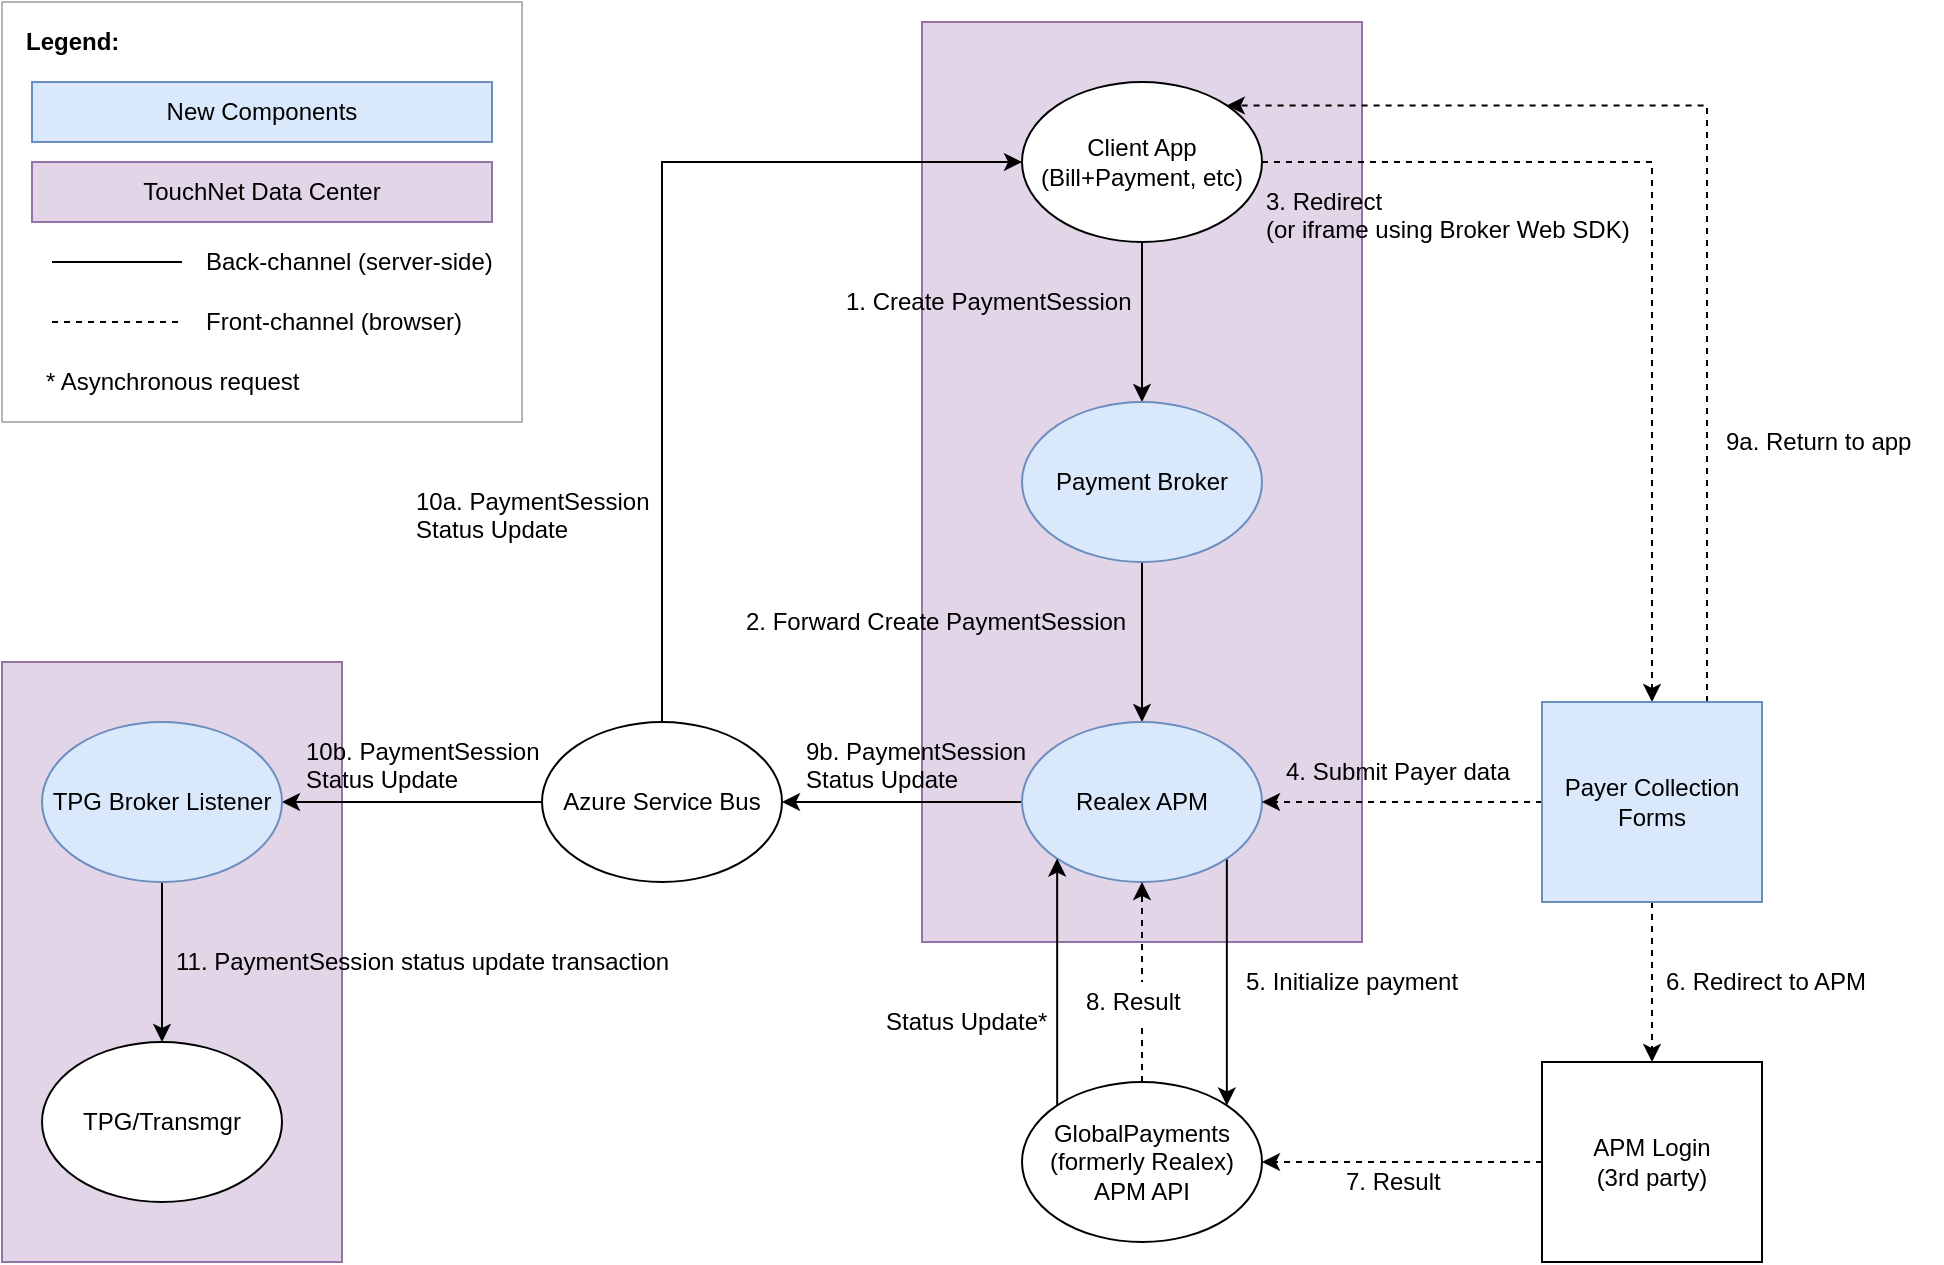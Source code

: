 <mxfile version="12.2.3" type="device" pages="1"><diagram id="I8nUCiBNdSoWnWXdiyUj" name="Page-1"><mxGraphModel dx="1026" dy="691" grid="1" gridSize="10" guides="1" tooltips="1" connect="1" arrows="1" fold="1" page="1" pageScale="1" pageWidth="4681" pageHeight="3300" math="0" shadow="0"><root><mxCell id="0"/><mxCell id="1" parent="0"/><mxCell id="zSXfUkyUwFa56851MBdl-5" value="" style="rounded=0;whiteSpace=wrap;html=1;strokeWidth=1;fontColor=#B3B3B3;labelBorderColor=#999999;strokeColor=#B3B3B3;" vertex="1" parent="1"><mxGeometry y="20" width="260" height="210" as="geometry"/></mxCell><mxCell id="_7PCFNHWs3l2kdariUNc-2" value="" style="rounded=0;whiteSpace=wrap;html=1;fillColor=#e1d5e7;strokeColor=#9673a6;" parent="1" vertex="1"><mxGeometry y="350" width="170" height="300" as="geometry"/></mxCell><mxCell id="_7PCFNHWs3l2kdariUNc-1" value="" style="rounded=0;whiteSpace=wrap;html=1;fillColor=#e1d5e7;strokeColor=#9673a6;" parent="1" vertex="1"><mxGeometry x="460" y="30" width="220" height="460" as="geometry"/></mxCell><mxCell id="HspAGxg5E6Kib-pEwY9l-3" value="" style="edgeStyle=orthogonalEdgeStyle;rounded=0;orthogonalLoop=1;jettySize=auto;html=1;" parent="1" source="HspAGxg5E6Kib-pEwY9l-1" target="HspAGxg5E6Kib-pEwY9l-2" edge="1"><mxGeometry relative="1" as="geometry"/></mxCell><mxCell id="HspAGxg5E6Kib-pEwY9l-19" value="" style="edgeStyle=orthogonalEdgeStyle;rounded=0;orthogonalLoop=1;jettySize=auto;html=1;entryX=0.5;entryY=0;entryDx=0;entryDy=0;dashed=1;" parent="1" source="HspAGxg5E6Kib-pEwY9l-1" target="HspAGxg5E6Kib-pEwY9l-13" edge="1"><mxGeometry relative="1" as="geometry"><mxPoint x="710" y="100" as="targetPoint"/></mxGeometry></mxCell><mxCell id="HspAGxg5E6Kib-pEwY9l-1" value="Client App&lt;br&gt;(Bill+Payment, etc)" style="ellipse;whiteSpace=wrap;html=1;" parent="1" vertex="1"><mxGeometry x="510" y="60" width="120" height="80" as="geometry"/></mxCell><mxCell id="HspAGxg5E6Kib-pEwY9l-5" value="" style="edgeStyle=orthogonalEdgeStyle;rounded=0;orthogonalLoop=1;jettySize=auto;html=1;" parent="1" source="HspAGxg5E6Kib-pEwY9l-2" target="HspAGxg5E6Kib-pEwY9l-4" edge="1"><mxGeometry relative="1" as="geometry"/></mxCell><mxCell id="HspAGxg5E6Kib-pEwY9l-2" value="Payment Broker" style="ellipse;whiteSpace=wrap;html=1;strokeWidth=1;fillColor=#dae8fc;strokeColor=#6c8ebf;" parent="1" vertex="1"><mxGeometry x="510" y="220" width="120" height="80" as="geometry"/></mxCell><mxCell id="HspAGxg5E6Kib-pEwY9l-7" value="" style="edgeStyle=orthogonalEdgeStyle;rounded=0;orthogonalLoop=1;jettySize=auto;html=1;exitX=1;exitY=1;exitDx=0;exitDy=0;entryX=1;entryY=0;entryDx=0;entryDy=0;" parent="1" source="HspAGxg5E6Kib-pEwY9l-4" target="HspAGxg5E6Kib-pEwY9l-6" edge="1"><mxGeometry relative="1" as="geometry"/></mxCell><mxCell id="HspAGxg5E6Kib-pEwY9l-10" value="" style="edgeStyle=orthogonalEdgeStyle;rounded=0;orthogonalLoop=1;jettySize=auto;html=1;" parent="1" source="HspAGxg5E6Kib-pEwY9l-4" target="HspAGxg5E6Kib-pEwY9l-9" edge="1"><mxGeometry relative="1" as="geometry"/></mxCell><mxCell id="HspAGxg5E6Kib-pEwY9l-4" value="Realex APM" style="ellipse;whiteSpace=wrap;html=1;strokeWidth=1;fillColor=#dae8fc;strokeColor=#6c8ebf;" parent="1" vertex="1"><mxGeometry x="510" y="380" width="120" height="80" as="geometry"/></mxCell><mxCell id="HspAGxg5E6Kib-pEwY9l-12" value="" style="edgeStyle=orthogonalEdgeStyle;rounded=0;orthogonalLoop=1;jettySize=auto;html=1;" parent="1" source="HspAGxg5E6Kib-pEwY9l-9" target="HspAGxg5E6Kib-pEwY9l-11" edge="1"><mxGeometry relative="1" as="geometry"/></mxCell><mxCell id="HspAGxg5E6Kib-pEwY9l-55" value="" style="edgeStyle=orthogonalEdgeStyle;rounded=0;orthogonalLoop=1;jettySize=auto;html=1;entryX=0;entryY=0.5;entryDx=0;entryDy=0;" parent="1" source="HspAGxg5E6Kib-pEwY9l-9" target="HspAGxg5E6Kib-pEwY9l-1" edge="1"><mxGeometry relative="1" as="geometry"><mxPoint x="330" y="300" as="targetPoint"/><Array as="points"><mxPoint x="330" y="100"/></Array></mxGeometry></mxCell><mxCell id="HspAGxg5E6Kib-pEwY9l-9" value="Azure Service Bus" style="ellipse;whiteSpace=wrap;html=1;" parent="1" vertex="1"><mxGeometry x="270" y="380" width="120" height="80" as="geometry"/></mxCell><mxCell id="HspAGxg5E6Kib-pEwY9l-39" value="" style="edgeStyle=orthogonalEdgeStyle;rounded=0;orthogonalLoop=1;jettySize=auto;html=1;" parent="1" source="HspAGxg5E6Kib-pEwY9l-11" target="HspAGxg5E6Kib-pEwY9l-38" edge="1"><mxGeometry relative="1" as="geometry"/></mxCell><mxCell id="HspAGxg5E6Kib-pEwY9l-11" value="TPG Broker Listener" style="ellipse;whiteSpace=wrap;html=1;strokeWidth=1;fillColor=#dae8fc;strokeColor=#6c8ebf;" parent="1" vertex="1"><mxGeometry x="20" y="380" width="120" height="80" as="geometry"/></mxCell><mxCell id="HspAGxg5E6Kib-pEwY9l-38" value="TPG/Transmgr" style="ellipse;whiteSpace=wrap;html=1;" parent="1" vertex="1"><mxGeometry x="20" y="540" width="120" height="80" as="geometry"/></mxCell><mxCell id="HspAGxg5E6Kib-pEwY9l-33" style="edgeStyle=orthogonalEdgeStyle;rounded=0;orthogonalLoop=1;jettySize=auto;html=1;exitX=0.5;exitY=0;exitDx=0;exitDy=0;entryX=0.5;entryY=1;entryDx=0;entryDy=0;dashed=1;" parent="1" source="HspAGxg5E6Kib-pEwY9l-6" target="HspAGxg5E6Kib-pEwY9l-4" edge="1"><mxGeometry relative="1" as="geometry"/></mxCell><mxCell id="zSXfUkyUwFa56851MBdl-9" style="edgeStyle=orthogonalEdgeStyle;rounded=0;orthogonalLoop=1;jettySize=auto;html=1;exitX=0;exitY=0;exitDx=0;exitDy=0;entryX=0;entryY=1;entryDx=0;entryDy=0;" edge="1" parent="1" source="HspAGxg5E6Kib-pEwY9l-6" target="HspAGxg5E6Kib-pEwY9l-4"><mxGeometry relative="1" as="geometry"><Array as="points"/></mxGeometry></mxCell><mxCell id="HspAGxg5E6Kib-pEwY9l-6" value="GlobalPayments (formerly Realex) APM API" style="ellipse;whiteSpace=wrap;html=1;" parent="1" vertex="1"><mxGeometry x="510" y="560" width="120" height="80" as="geometry"/></mxCell><mxCell id="HspAGxg5E6Kib-pEwY9l-16" value="" style="edgeStyle=orthogonalEdgeStyle;rounded=0;orthogonalLoop=1;jettySize=auto;html=1;dashed=1;" parent="1" source="HspAGxg5E6Kib-pEwY9l-13" target="HspAGxg5E6Kib-pEwY9l-4" edge="1"><mxGeometry relative="1" as="geometry"/></mxCell><mxCell id="HspAGxg5E6Kib-pEwY9l-27" value="" style="edgeStyle=orthogonalEdgeStyle;rounded=0;orthogonalLoop=1;jettySize=auto;html=1;dashed=1;" parent="1" source="HspAGxg5E6Kib-pEwY9l-13" target="HspAGxg5E6Kib-pEwY9l-26" edge="1"><mxGeometry relative="1" as="geometry"/></mxCell><mxCell id="HspAGxg5E6Kib-pEwY9l-43" style="edgeStyle=orthogonalEdgeStyle;rounded=0;orthogonalLoop=1;jettySize=auto;html=1;exitX=0.75;exitY=0;exitDx=0;exitDy=0;entryX=1;entryY=0;entryDx=0;entryDy=0;dashed=1;" parent="1" source="HspAGxg5E6Kib-pEwY9l-13" target="HspAGxg5E6Kib-pEwY9l-1" edge="1"><mxGeometry relative="1" as="geometry"><Array as="points"><mxPoint x="853" y="72"/></Array></mxGeometry></mxCell><mxCell id="HspAGxg5E6Kib-pEwY9l-13" value="Payer Collection Forms" style="rounded=0;whiteSpace=wrap;html=1;strokeWidth=1;fillColor=#dae8fc;strokeColor=#6c8ebf;" parent="1" vertex="1"><mxGeometry x="770" y="370" width="110" height="100" as="geometry"/></mxCell><mxCell id="HspAGxg5E6Kib-pEwY9l-30" value="" style="edgeStyle=orthogonalEdgeStyle;rounded=0;orthogonalLoop=1;jettySize=auto;html=1;entryX=1;entryY=0.5;entryDx=0;entryDy=0;dashed=1;" parent="1" source="HspAGxg5E6Kib-pEwY9l-26" target="HspAGxg5E6Kib-pEwY9l-6" edge="1"><mxGeometry relative="1" as="geometry"><mxPoint x="690" y="600" as="targetPoint"/></mxGeometry></mxCell><mxCell id="HspAGxg5E6Kib-pEwY9l-26" value="APM Login&lt;br&gt;(3rd party)" style="rounded=0;whiteSpace=wrap;html=1;" parent="1" vertex="1"><mxGeometry x="770" y="550" width="110" height="100" as="geometry"/></mxCell><mxCell id="HspAGxg5E6Kib-pEwY9l-17" value="1. Create PaymentSession" style="text;html=1;resizable=0;points=[];autosize=1;align=left;verticalAlign=top;spacingTop=-4;" parent="1" vertex="1"><mxGeometry x="420" y="160" width="160" height="20" as="geometry"/></mxCell><mxCell id="HspAGxg5E6Kib-pEwY9l-20" value="3. Redirect&lt;br&gt;(or iframe using Broker Web SDK)" style="text;html=1;resizable=0;points=[];autosize=1;align=left;verticalAlign=top;spacingTop=-4;" parent="1" vertex="1"><mxGeometry x="630" y="110" width="200" height="30" as="geometry"/></mxCell><mxCell id="HspAGxg5E6Kib-pEwY9l-23" value="4. Submit Payer data" style="text;html=1;resizable=0;points=[];autosize=1;align=left;verticalAlign=top;spacingTop=-4;" parent="1" vertex="1"><mxGeometry x="640" y="395" width="130" height="20" as="geometry"/></mxCell><mxCell id="HspAGxg5E6Kib-pEwY9l-24" value="2. Forward Create PaymentSession" style="text;html=1;resizable=0;points=[];autosize=1;align=left;verticalAlign=top;spacingTop=-4;" parent="1" vertex="1"><mxGeometry x="370" y="320" width="210" height="20" as="geometry"/></mxCell><mxCell id="HspAGxg5E6Kib-pEwY9l-25" value="5. Initialize payment" style="text;html=1;resizable=0;points=[];autosize=1;align=left;verticalAlign=top;spacingTop=-4;" parent="1" vertex="1"><mxGeometry x="620" y="500" width="120" height="20" as="geometry"/></mxCell><mxCell id="HspAGxg5E6Kib-pEwY9l-28" value="6. Redirect to APM" style="text;html=1;resizable=0;points=[];autosize=1;align=left;verticalAlign=top;spacingTop=-4;" parent="1" vertex="1"><mxGeometry x="830" y="500" width="120" height="20" as="geometry"/></mxCell><mxCell id="HspAGxg5E6Kib-pEwY9l-31" value="7. Result" style="text;html=1;resizable=0;points=[];autosize=1;align=left;verticalAlign=top;spacingTop=-4;" parent="1" vertex="1"><mxGeometry x="670" y="600" width="60" height="20" as="geometry"/></mxCell><mxCell id="HspAGxg5E6Kib-pEwY9l-36" value="10b. PaymentSession&lt;br&gt;Status Update" style="text;html=1;resizable=0;points=[];autosize=1;align=left;verticalAlign=top;spacingTop=-4;" parent="1" vertex="1"><mxGeometry x="150" y="385" width="130" height="30" as="geometry"/></mxCell><mxCell id="HspAGxg5E6Kib-pEwY9l-40" value="11. PaymentSession status update transaction" style="text;html=1;resizable=0;points=[];autosize=1;align=left;verticalAlign=top;spacingTop=-4;" parent="1" vertex="1"><mxGeometry x="85" y="490" width="260" height="20" as="geometry"/></mxCell><mxCell id="HspAGxg5E6Kib-pEwY9l-42" value="9b. PaymentSession&lt;br&gt;Status Update" style="text;html=1;resizable=0;points=[];autosize=1;align=left;verticalAlign=top;spacingTop=-4;" parent="1" vertex="1"><mxGeometry x="400" y="385" width="130" height="30" as="geometry"/></mxCell><mxCell id="HspAGxg5E6Kib-pEwY9l-44" value="9a. Return to app" style="text;html=1;resizable=0;points=[];autosize=1;align=left;verticalAlign=top;spacingTop=-4;" parent="1" vertex="1"><mxGeometry x="860" y="230" width="110" height="20" as="geometry"/></mxCell><mxCell id="HspAGxg5E6Kib-pEwY9l-46" value="" style="endArrow=none;dashed=1;html=1;" parent="1" edge="1"><mxGeometry width="50" height="50" relative="1" as="geometry"><mxPoint x="25" y="180" as="sourcePoint"/><mxPoint x="90" y="180" as="targetPoint"/></mxGeometry></mxCell><mxCell id="HspAGxg5E6Kib-pEwY9l-47" value="Front-channel (browser)" style="text;html=1;resizable=0;points=[];autosize=1;align=left;verticalAlign=top;spacingTop=-4;" parent="1" vertex="1"><mxGeometry x="100" y="170" width="140" height="20" as="geometry"/></mxCell><mxCell id="HspAGxg5E6Kib-pEwY9l-48" value="" style="endArrow=none;html=1;" parent="1" edge="1"><mxGeometry width="50" height="50" relative="1" as="geometry"><mxPoint x="25" y="150" as="sourcePoint"/><mxPoint x="90" y="150" as="targetPoint"/></mxGeometry></mxCell><mxCell id="HspAGxg5E6Kib-pEwY9l-49" value="Back-channel (server-side)" style="text;html=1;resizable=0;points=[];autosize=1;align=left;verticalAlign=top;spacingTop=-4;" parent="1" vertex="1"><mxGeometry x="100" y="140" width="160" height="20" as="geometry"/></mxCell><mxCell id="HspAGxg5E6Kib-pEwY9l-56" value="10a. PaymentSession&lt;br&gt;Status Update" style="text;html=1;resizable=0;points=[];autosize=1;align=left;verticalAlign=top;spacingTop=-4;" parent="1" vertex="1"><mxGeometry x="205" y="260" width="130" height="30" as="geometry"/></mxCell><mxCell id="zSXfUkyUwFa56851MBdl-1" value="TouchNet Data Center" style="rounded=0;whiteSpace=wrap;html=1;fillColor=#e1d5e7;strokeColor=#9673a6;" vertex="1" parent="1"><mxGeometry x="15" y="100" width="230" height="30" as="geometry"/></mxCell><mxCell id="zSXfUkyUwFa56851MBdl-4" value="Legend:" style="text;html=1;resizable=0;points=[];autosize=1;align=left;verticalAlign=top;spacingTop=-4;fontStyle=1" vertex="1" parent="1"><mxGeometry x="10" y="30" width="60" height="20" as="geometry"/></mxCell><mxCell id="zSXfUkyUwFa56851MBdl-8" value="New Components" style="rounded=0;whiteSpace=wrap;html=1;fillColor=#dae8fc;strokeColor=#6c8ebf;" vertex="1" parent="1"><mxGeometry x="15" y="60" width="230" height="30" as="geometry"/></mxCell><mxCell id="zSXfUkyUwFa56851MBdl-10" value="Status Update*" style="text;html=1;resizable=0;points=[];autosize=1;align=left;verticalAlign=top;spacingTop=-4;" vertex="1" parent="1"><mxGeometry x="440" y="520" width="100" height="20" as="geometry"/></mxCell><mxCell id="HspAGxg5E6Kib-pEwY9l-32" value="8. Result" style="text;html=1;resizable=0;points=[];autosize=1;align=left;verticalAlign=top;spacingTop=-4;comic=0;shadow=0;rounded=0;fillColor=#ffffff;" parent="1" vertex="1"><mxGeometry x="540" y="510" width="60" height="20" as="geometry"/></mxCell><mxCell id="zSXfUkyUwFa56851MBdl-13" value="* Asynchronous request" style="text;html=1;strokeColor=none;fillColor=none;align=left;verticalAlign=middle;whiteSpace=wrap;rounded=0;shadow=0;comic=0;" vertex="1" parent="1"><mxGeometry x="20" y="200" width="200" height="20" as="geometry"/></mxCell></root></mxGraphModel></diagram></mxfile>